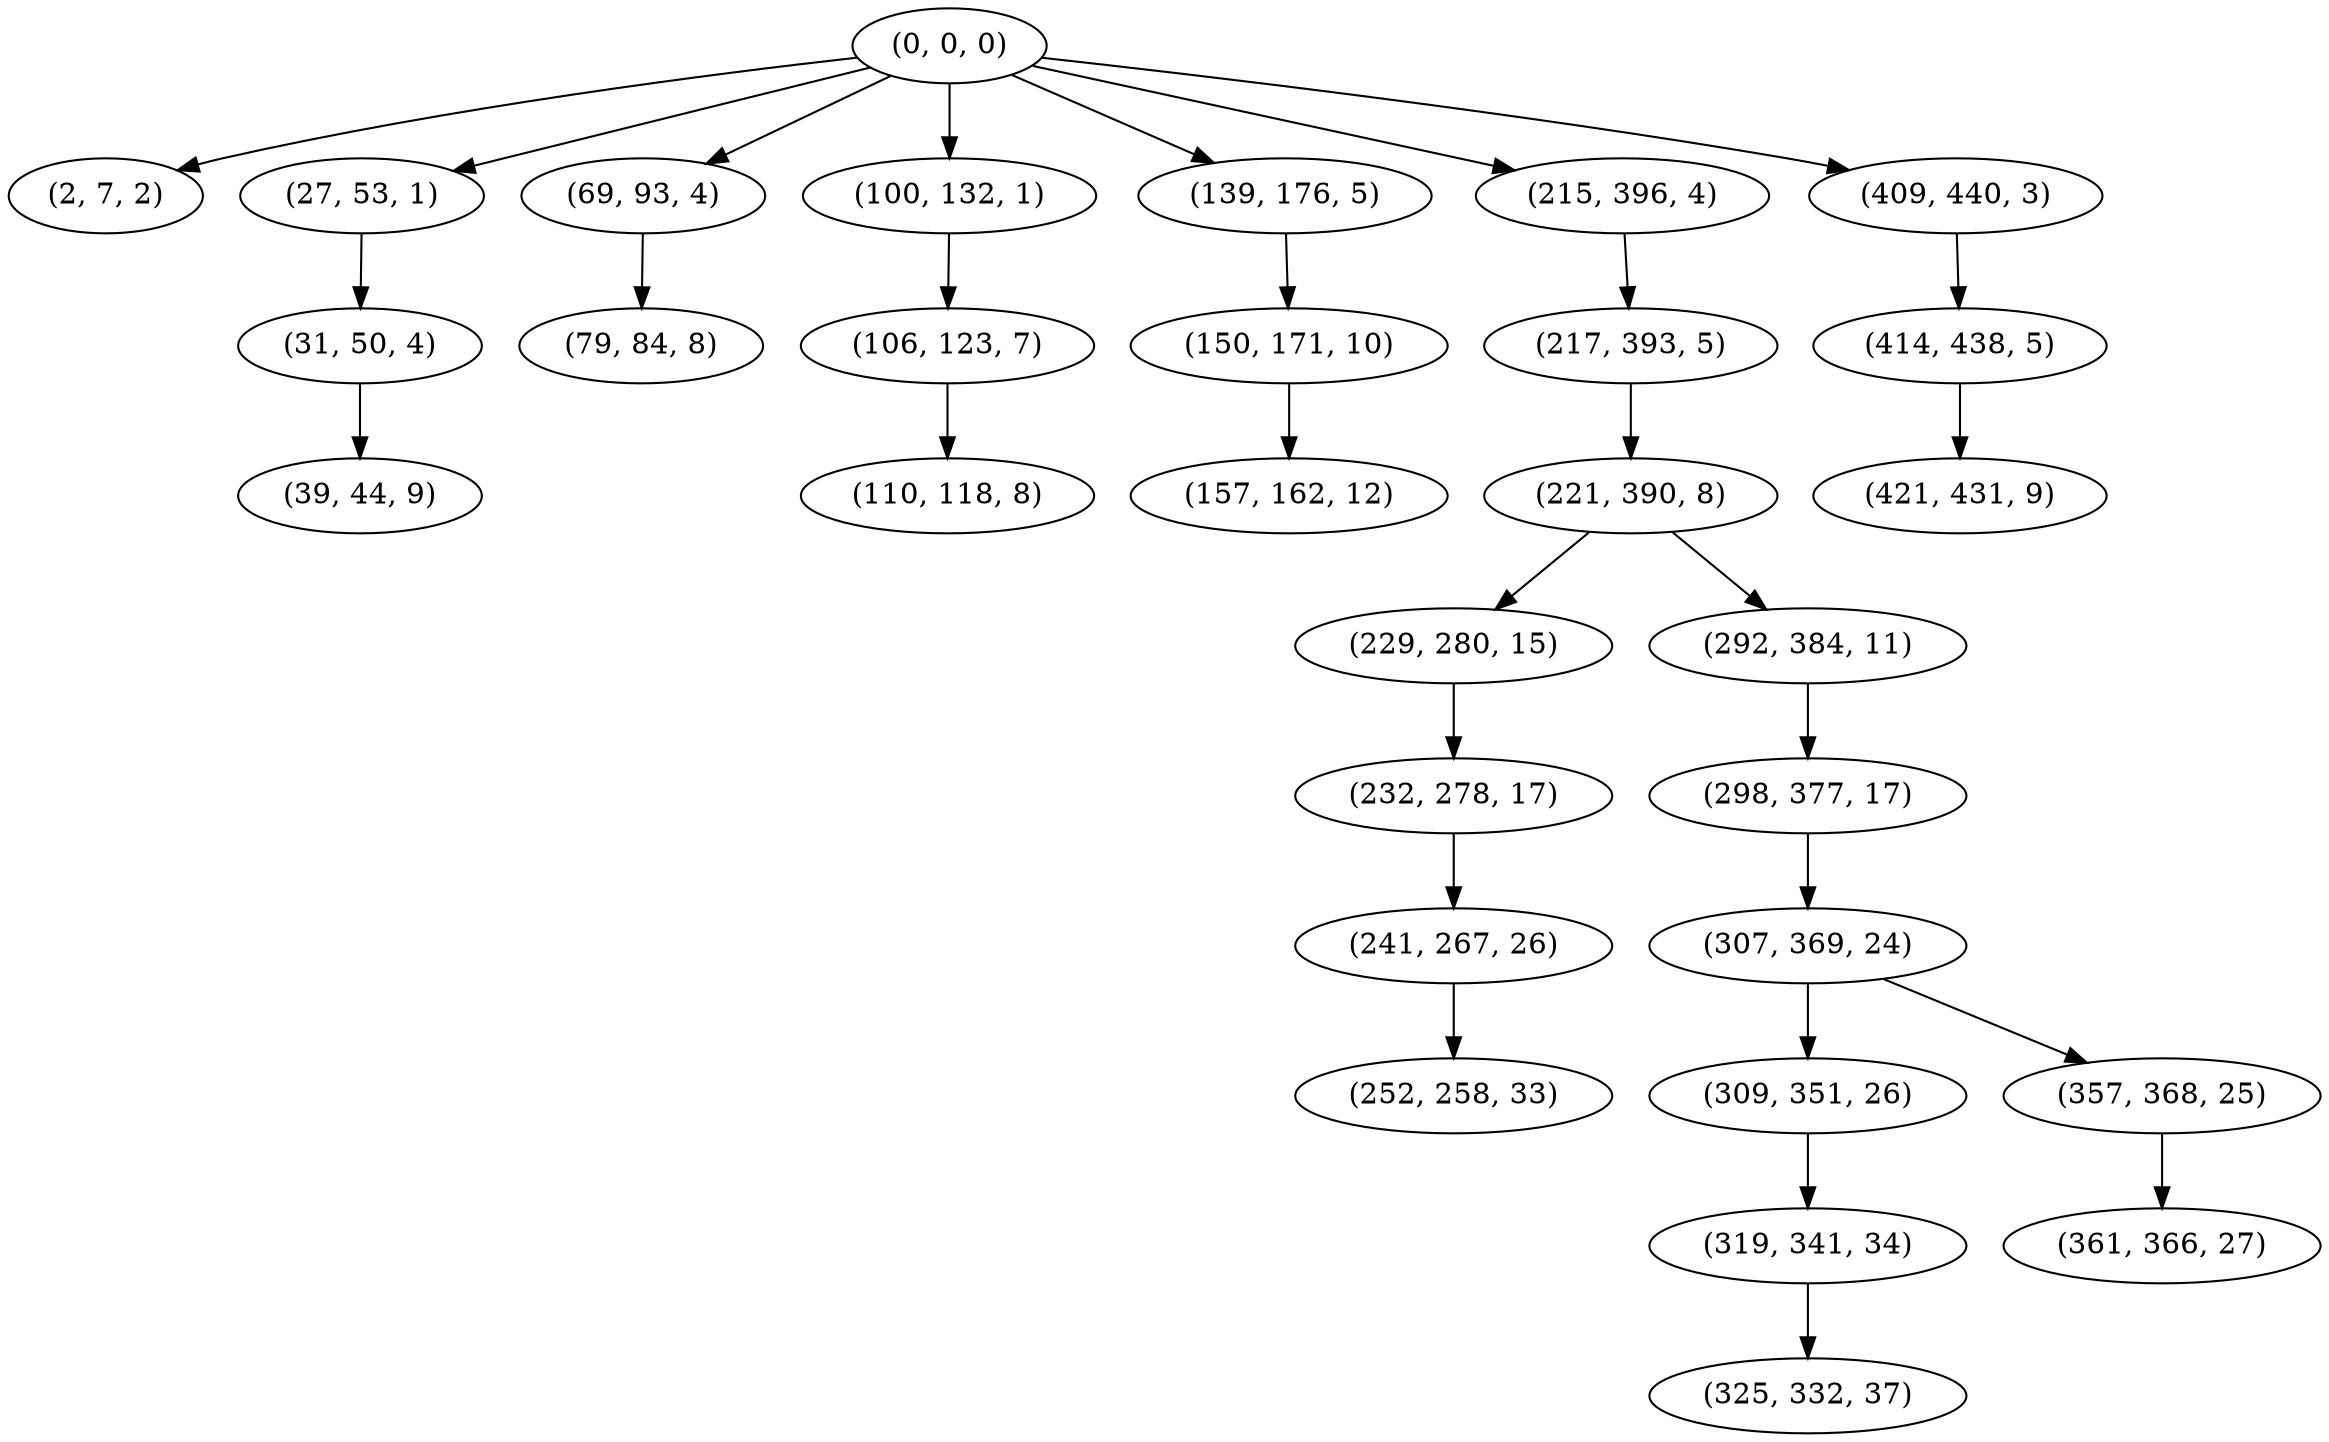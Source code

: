 digraph tree {
    "(0, 0, 0)";
    "(2, 7, 2)";
    "(27, 53, 1)";
    "(31, 50, 4)";
    "(39, 44, 9)";
    "(69, 93, 4)";
    "(79, 84, 8)";
    "(100, 132, 1)";
    "(106, 123, 7)";
    "(110, 118, 8)";
    "(139, 176, 5)";
    "(150, 171, 10)";
    "(157, 162, 12)";
    "(215, 396, 4)";
    "(217, 393, 5)";
    "(221, 390, 8)";
    "(229, 280, 15)";
    "(232, 278, 17)";
    "(241, 267, 26)";
    "(252, 258, 33)";
    "(292, 384, 11)";
    "(298, 377, 17)";
    "(307, 369, 24)";
    "(309, 351, 26)";
    "(319, 341, 34)";
    "(325, 332, 37)";
    "(357, 368, 25)";
    "(361, 366, 27)";
    "(409, 440, 3)";
    "(414, 438, 5)";
    "(421, 431, 9)";
    "(0, 0, 0)" -> "(2, 7, 2)";
    "(0, 0, 0)" -> "(27, 53, 1)";
    "(0, 0, 0)" -> "(69, 93, 4)";
    "(0, 0, 0)" -> "(100, 132, 1)";
    "(0, 0, 0)" -> "(139, 176, 5)";
    "(0, 0, 0)" -> "(215, 396, 4)";
    "(0, 0, 0)" -> "(409, 440, 3)";
    "(27, 53, 1)" -> "(31, 50, 4)";
    "(31, 50, 4)" -> "(39, 44, 9)";
    "(69, 93, 4)" -> "(79, 84, 8)";
    "(100, 132, 1)" -> "(106, 123, 7)";
    "(106, 123, 7)" -> "(110, 118, 8)";
    "(139, 176, 5)" -> "(150, 171, 10)";
    "(150, 171, 10)" -> "(157, 162, 12)";
    "(215, 396, 4)" -> "(217, 393, 5)";
    "(217, 393, 5)" -> "(221, 390, 8)";
    "(221, 390, 8)" -> "(229, 280, 15)";
    "(221, 390, 8)" -> "(292, 384, 11)";
    "(229, 280, 15)" -> "(232, 278, 17)";
    "(232, 278, 17)" -> "(241, 267, 26)";
    "(241, 267, 26)" -> "(252, 258, 33)";
    "(292, 384, 11)" -> "(298, 377, 17)";
    "(298, 377, 17)" -> "(307, 369, 24)";
    "(307, 369, 24)" -> "(309, 351, 26)";
    "(307, 369, 24)" -> "(357, 368, 25)";
    "(309, 351, 26)" -> "(319, 341, 34)";
    "(319, 341, 34)" -> "(325, 332, 37)";
    "(357, 368, 25)" -> "(361, 366, 27)";
    "(409, 440, 3)" -> "(414, 438, 5)";
    "(414, 438, 5)" -> "(421, 431, 9)";
}
